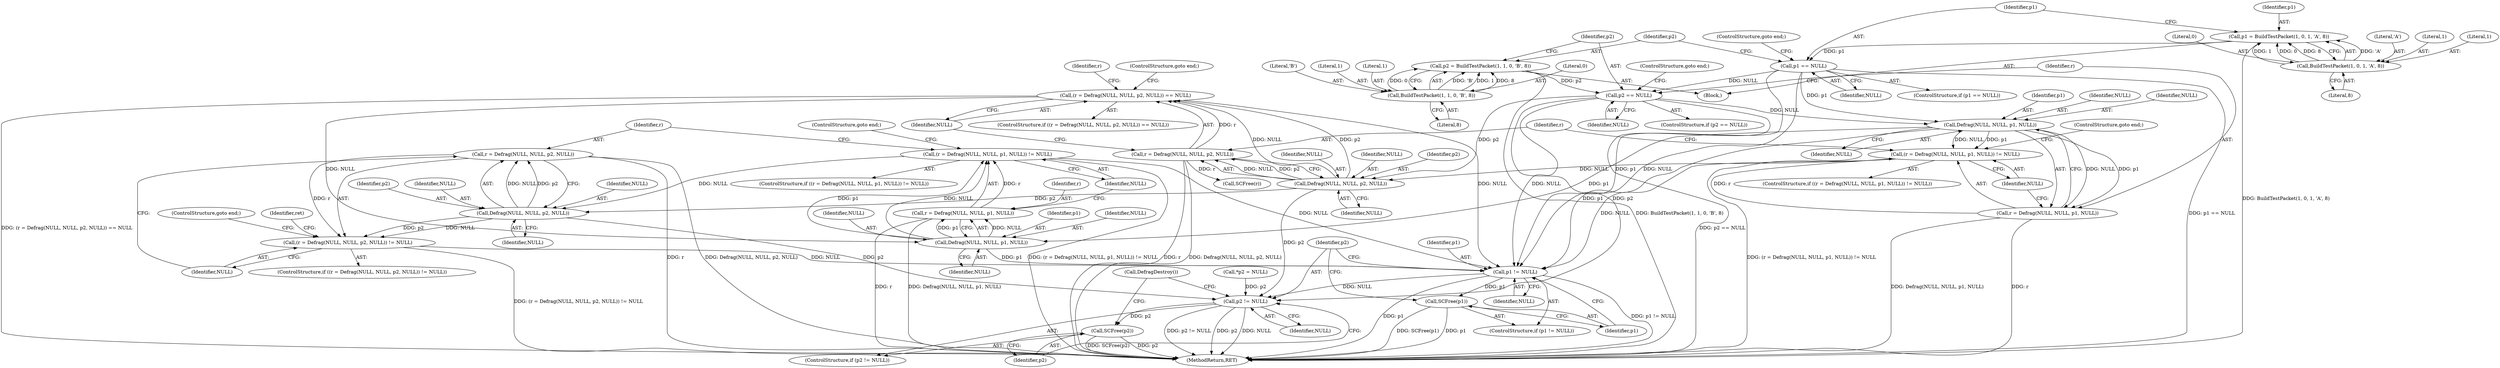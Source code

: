 digraph "1_suricata_4a04f814b15762eb446a5ead4d69d021512df6f8_11@pointer" {
"1000214" [label="(Call,r = Defrag(NULL, NULL, p2, NULL))"];
"1000216" [label="(Call,Defrag(NULL, NULL, p2, NULL))"];
"1000202" [label="(Call,(r = Defrag(NULL, NULL, p1, NULL)) != NULL)"];
"1000203" [label="(Call,r = Defrag(NULL, NULL, p1, NULL))"];
"1000205" [label="(Call,Defrag(NULL, NULL, p1, NULL))"];
"1000161" [label="(Call,(r = Defrag(NULL, NULL, p2, NULL)) == NULL)"];
"1000162" [label="(Call,r = Defrag(NULL, NULL, p2, NULL))"];
"1000164" [label="(Call,Defrag(NULL, NULL, p2, NULL))"];
"1000150" [label="(Call,(r = Defrag(NULL, NULL, p1, NULL)) != NULL)"];
"1000151" [label="(Call,r = Defrag(NULL, NULL, p1, NULL))"];
"1000153" [label="(Call,Defrag(NULL, NULL, p1, NULL))"];
"1000145" [label="(Call,p2 == NULL)"];
"1000136" [label="(Call,p2 = BuildTestPacket(1, 1, 0, 'B', 8))"];
"1000138" [label="(Call,BuildTestPacket(1, 1, 0, 'B', 8))"];
"1000132" [label="(Call,p1 == NULL)"];
"1000123" [label="(Call,p1 = BuildTestPacket(1, 0, 1, 'A', 8))"];
"1000125" [label="(Call,BuildTestPacket(1, 0, 1, 'A', 8))"];
"1000213" [label="(Call,(r = Defrag(NULL, NULL, p2, NULL)) != NULL)"];
"1000228" [label="(Call,p1 != NULL)"];
"1000231" [label="(Call,SCFree(p1))"];
"1000234" [label="(Call,p2 != NULL)"];
"1000237" [label="(Call,SCFree(p2))"];
"1000232" [label="(Identifier,p1)"];
"1000230" [label="(Identifier,NULL)"];
"1000217" [label="(Identifier,NULL)"];
"1000139" [label="(Literal,1)"];
"1000126" [label="(Literal,1)"];
"1000127" [label="(Literal,0)"];
"1000201" [label="(ControlStructure,if ((r = Defrag(NULL, NULL, p1, NULL)) != NULL))"];
"1000135" [label="(ControlStructure,goto end;)"];
"1000149" [label="(ControlStructure,if ((r = Defrag(NULL, NULL, p1, NULL)) != NULL))"];
"1000206" [label="(Identifier,NULL)"];
"1000209" [label="(Identifier,NULL)"];
"1000234" [label="(Call,p2 != NULL)"];
"1000157" [label="(Identifier,NULL)"];
"1000131" [label="(ControlStructure,if (p1 == NULL))"];
"1000211" [label="(ControlStructure,goto end;)"];
"1000221" [label="(Identifier,NULL)"];
"1000219" [label="(Identifier,p2)"];
"1000158" [label="(Identifier,NULL)"];
"1000132" [label="(Call,p1 == NULL)"];
"1000125" [label="(Call,BuildTestPacket(1, 0, 1, 'A', 8))"];
"1000239" [label="(Call,DefragDestroy())"];
"1000159" [label="(ControlStructure,goto end;)"];
"1000204" [label="(Identifier,r)"];
"1000238" [label="(Identifier,p2)"];
"1000161" [label="(Call,(r = Defrag(NULL, NULL, p2, NULL)) == NULL)"];
"1000144" [label="(ControlStructure,if (p2 == NULL))"];
"1000146" [label="(Identifier,p2)"];
"1000203" [label="(Call,r = Defrag(NULL, NULL, p1, NULL))"];
"1000233" [label="(ControlStructure,if (p2 != NULL))"];
"1000228" [label="(Call,p1 != NULL)"];
"1000160" [label="(ControlStructure,if ((r = Defrag(NULL, NULL, p2, NULL)) == NULL))"];
"1000166" [label="(Identifier,NULL)"];
"1000129" [label="(Literal,'A')"];
"1000153" [label="(Call,Defrag(NULL, NULL, p1, NULL))"];
"1000167" [label="(Identifier,p2)"];
"1000130" [label="(Literal,8)"];
"1000235" [label="(Identifier,p2)"];
"1000170" [label="(ControlStructure,goto end;)"];
"1000242" [label="(MethodReturn,RET)"];
"1000168" [label="(Identifier,NULL)"];
"1000215" [label="(Identifier,r)"];
"1000236" [label="(Identifier,NULL)"];
"1000208" [label="(Identifier,p1)"];
"1000133" [label="(Identifier,p1)"];
"1000218" [label="(Identifier,NULL)"];
"1000154" [label="(Identifier,NULL)"];
"1000136" [label="(Call,p2 = BuildTestPacket(1, 1, 0, 'B', 8))"];
"1000213" [label="(Call,(r = Defrag(NULL, NULL, p2, NULL)) != NULL)"];
"1000155" [label="(Identifier,NULL)"];
"1000111" [label="(Call,*p2 = NULL)"];
"1000145" [label="(Call,p2 == NULL)"];
"1000137" [label="(Identifier,p2)"];
"1000123" [label="(Call,p1 = BuildTestPacket(1, 0, 1, 'A', 8))"];
"1000162" [label="(Call,r = Defrag(NULL, NULL, p2, NULL))"];
"1000210" [label="(Identifier,NULL)"];
"1000212" [label="(ControlStructure,if ((r = Defrag(NULL, NULL, p2, NULL)) != NULL))"];
"1000152" [label="(Identifier,r)"];
"1000220" [label="(Identifier,NULL)"];
"1000164" [label="(Call,Defrag(NULL, NULL, p2, NULL))"];
"1000147" [label="(Identifier,NULL)"];
"1000205" [label="(Call,Defrag(NULL, NULL, p1, NULL))"];
"1000140" [label="(Literal,1)"];
"1000124" [label="(Identifier,p1)"];
"1000169" [label="(Identifier,NULL)"];
"1000222" [label="(ControlStructure,goto end;)"];
"1000134" [label="(Identifier,NULL)"];
"1000207" [label="(Identifier,NULL)"];
"1000216" [label="(Call,Defrag(NULL, NULL, p2, NULL))"];
"1000128" [label="(Literal,1)"];
"1000227" [label="(ControlStructure,if (p1 != NULL))"];
"1000224" [label="(Identifier,ret)"];
"1000138" [label="(Call,BuildTestPacket(1, 1, 0, 'B', 8))"];
"1000171" [label="(Call,SCFree(r))"];
"1000156" [label="(Identifier,p1)"];
"1000237" [label="(Call,SCFree(p2))"];
"1000202" [label="(Call,(r = Defrag(NULL, NULL, p1, NULL)) != NULL)"];
"1000172" [label="(Identifier,r)"];
"1000141" [label="(Literal,0)"];
"1000163" [label="(Identifier,r)"];
"1000148" [label="(ControlStructure,goto end;)"];
"1000105" [label="(Block,)"];
"1000231" [label="(Call,SCFree(p1))"];
"1000214" [label="(Call,r = Defrag(NULL, NULL, p2, NULL))"];
"1000151" [label="(Call,r = Defrag(NULL, NULL, p1, NULL))"];
"1000142" [label="(Literal,'B')"];
"1000143" [label="(Literal,8)"];
"1000229" [label="(Identifier,p1)"];
"1000165" [label="(Identifier,NULL)"];
"1000150" [label="(Call,(r = Defrag(NULL, NULL, p1, NULL)) != NULL)"];
"1000214" -> "1000213"  [label="AST: "];
"1000214" -> "1000216"  [label="CFG: "];
"1000215" -> "1000214"  [label="AST: "];
"1000216" -> "1000214"  [label="AST: "];
"1000221" -> "1000214"  [label="CFG: "];
"1000214" -> "1000242"  [label="DDG: Defrag(NULL, NULL, p2, NULL)"];
"1000214" -> "1000242"  [label="DDG: r"];
"1000214" -> "1000213"  [label="DDG: r"];
"1000216" -> "1000214"  [label="DDG: NULL"];
"1000216" -> "1000214"  [label="DDG: p2"];
"1000216" -> "1000220"  [label="CFG: "];
"1000217" -> "1000216"  [label="AST: "];
"1000218" -> "1000216"  [label="AST: "];
"1000219" -> "1000216"  [label="AST: "];
"1000220" -> "1000216"  [label="AST: "];
"1000216" -> "1000213"  [label="DDG: NULL"];
"1000216" -> "1000213"  [label="DDG: p2"];
"1000202" -> "1000216"  [label="DDG: NULL"];
"1000164" -> "1000216"  [label="DDG: p2"];
"1000216" -> "1000234"  [label="DDG: p2"];
"1000202" -> "1000201"  [label="AST: "];
"1000202" -> "1000210"  [label="CFG: "];
"1000203" -> "1000202"  [label="AST: "];
"1000210" -> "1000202"  [label="AST: "];
"1000211" -> "1000202"  [label="CFG: "];
"1000215" -> "1000202"  [label="CFG: "];
"1000202" -> "1000242"  [label="DDG: (r = Defrag(NULL, NULL, p1, NULL)) != NULL"];
"1000203" -> "1000202"  [label="DDG: r"];
"1000205" -> "1000202"  [label="DDG: NULL"];
"1000205" -> "1000202"  [label="DDG: p1"];
"1000202" -> "1000228"  [label="DDG: NULL"];
"1000203" -> "1000205"  [label="CFG: "];
"1000204" -> "1000203"  [label="AST: "];
"1000205" -> "1000203"  [label="AST: "];
"1000210" -> "1000203"  [label="CFG: "];
"1000203" -> "1000242"  [label="DDG: Defrag(NULL, NULL, p1, NULL)"];
"1000203" -> "1000242"  [label="DDG: r"];
"1000205" -> "1000203"  [label="DDG: NULL"];
"1000205" -> "1000203"  [label="DDG: p1"];
"1000205" -> "1000209"  [label="CFG: "];
"1000206" -> "1000205"  [label="AST: "];
"1000207" -> "1000205"  [label="AST: "];
"1000208" -> "1000205"  [label="AST: "];
"1000209" -> "1000205"  [label="AST: "];
"1000161" -> "1000205"  [label="DDG: NULL"];
"1000153" -> "1000205"  [label="DDG: p1"];
"1000205" -> "1000228"  [label="DDG: p1"];
"1000161" -> "1000160"  [label="AST: "];
"1000161" -> "1000169"  [label="CFG: "];
"1000162" -> "1000161"  [label="AST: "];
"1000169" -> "1000161"  [label="AST: "];
"1000170" -> "1000161"  [label="CFG: "];
"1000172" -> "1000161"  [label="CFG: "];
"1000161" -> "1000242"  [label="DDG: (r = Defrag(NULL, NULL, p2, NULL)) == NULL"];
"1000162" -> "1000161"  [label="DDG: r"];
"1000164" -> "1000161"  [label="DDG: NULL"];
"1000164" -> "1000161"  [label="DDG: p2"];
"1000161" -> "1000228"  [label="DDG: NULL"];
"1000162" -> "1000164"  [label="CFG: "];
"1000163" -> "1000162"  [label="AST: "];
"1000164" -> "1000162"  [label="AST: "];
"1000169" -> "1000162"  [label="CFG: "];
"1000162" -> "1000242"  [label="DDG: Defrag(NULL, NULL, p2, NULL)"];
"1000162" -> "1000242"  [label="DDG: r"];
"1000164" -> "1000162"  [label="DDG: NULL"];
"1000164" -> "1000162"  [label="DDG: p2"];
"1000162" -> "1000171"  [label="DDG: r"];
"1000164" -> "1000168"  [label="CFG: "];
"1000165" -> "1000164"  [label="AST: "];
"1000166" -> "1000164"  [label="AST: "];
"1000167" -> "1000164"  [label="AST: "];
"1000168" -> "1000164"  [label="AST: "];
"1000150" -> "1000164"  [label="DDG: NULL"];
"1000145" -> "1000164"  [label="DDG: p2"];
"1000164" -> "1000234"  [label="DDG: p2"];
"1000150" -> "1000149"  [label="AST: "];
"1000150" -> "1000158"  [label="CFG: "];
"1000151" -> "1000150"  [label="AST: "];
"1000158" -> "1000150"  [label="AST: "];
"1000159" -> "1000150"  [label="CFG: "];
"1000163" -> "1000150"  [label="CFG: "];
"1000150" -> "1000242"  [label="DDG: (r = Defrag(NULL, NULL, p1, NULL)) != NULL"];
"1000151" -> "1000150"  [label="DDG: r"];
"1000153" -> "1000150"  [label="DDG: NULL"];
"1000153" -> "1000150"  [label="DDG: p1"];
"1000150" -> "1000228"  [label="DDG: NULL"];
"1000151" -> "1000153"  [label="CFG: "];
"1000152" -> "1000151"  [label="AST: "];
"1000153" -> "1000151"  [label="AST: "];
"1000158" -> "1000151"  [label="CFG: "];
"1000151" -> "1000242"  [label="DDG: Defrag(NULL, NULL, p1, NULL)"];
"1000151" -> "1000242"  [label="DDG: r"];
"1000153" -> "1000151"  [label="DDG: NULL"];
"1000153" -> "1000151"  [label="DDG: p1"];
"1000153" -> "1000157"  [label="CFG: "];
"1000154" -> "1000153"  [label="AST: "];
"1000155" -> "1000153"  [label="AST: "];
"1000156" -> "1000153"  [label="AST: "];
"1000157" -> "1000153"  [label="AST: "];
"1000145" -> "1000153"  [label="DDG: NULL"];
"1000132" -> "1000153"  [label="DDG: p1"];
"1000153" -> "1000228"  [label="DDG: p1"];
"1000145" -> "1000144"  [label="AST: "];
"1000145" -> "1000147"  [label="CFG: "];
"1000146" -> "1000145"  [label="AST: "];
"1000147" -> "1000145"  [label="AST: "];
"1000148" -> "1000145"  [label="CFG: "];
"1000152" -> "1000145"  [label="CFG: "];
"1000145" -> "1000242"  [label="DDG: p2 == NULL"];
"1000136" -> "1000145"  [label="DDG: p2"];
"1000132" -> "1000145"  [label="DDG: NULL"];
"1000145" -> "1000228"  [label="DDG: NULL"];
"1000145" -> "1000234"  [label="DDG: p2"];
"1000136" -> "1000105"  [label="AST: "];
"1000136" -> "1000138"  [label="CFG: "];
"1000137" -> "1000136"  [label="AST: "];
"1000138" -> "1000136"  [label="AST: "];
"1000146" -> "1000136"  [label="CFG: "];
"1000136" -> "1000242"  [label="DDG: BuildTestPacket(1, 1, 0, 'B', 8)"];
"1000138" -> "1000136"  [label="DDG: 'B'"];
"1000138" -> "1000136"  [label="DDG: 1"];
"1000138" -> "1000136"  [label="DDG: 8"];
"1000138" -> "1000136"  [label="DDG: 0"];
"1000138" -> "1000143"  [label="CFG: "];
"1000139" -> "1000138"  [label="AST: "];
"1000140" -> "1000138"  [label="AST: "];
"1000141" -> "1000138"  [label="AST: "];
"1000142" -> "1000138"  [label="AST: "];
"1000143" -> "1000138"  [label="AST: "];
"1000132" -> "1000131"  [label="AST: "];
"1000132" -> "1000134"  [label="CFG: "];
"1000133" -> "1000132"  [label="AST: "];
"1000134" -> "1000132"  [label="AST: "];
"1000135" -> "1000132"  [label="CFG: "];
"1000137" -> "1000132"  [label="CFG: "];
"1000132" -> "1000242"  [label="DDG: p1 == NULL"];
"1000123" -> "1000132"  [label="DDG: p1"];
"1000132" -> "1000228"  [label="DDG: p1"];
"1000132" -> "1000228"  [label="DDG: NULL"];
"1000123" -> "1000105"  [label="AST: "];
"1000123" -> "1000125"  [label="CFG: "];
"1000124" -> "1000123"  [label="AST: "];
"1000125" -> "1000123"  [label="AST: "];
"1000133" -> "1000123"  [label="CFG: "];
"1000123" -> "1000242"  [label="DDG: BuildTestPacket(1, 0, 1, 'A', 8)"];
"1000125" -> "1000123"  [label="DDG: 'A'"];
"1000125" -> "1000123"  [label="DDG: 1"];
"1000125" -> "1000123"  [label="DDG: 0"];
"1000125" -> "1000123"  [label="DDG: 8"];
"1000125" -> "1000130"  [label="CFG: "];
"1000126" -> "1000125"  [label="AST: "];
"1000127" -> "1000125"  [label="AST: "];
"1000128" -> "1000125"  [label="AST: "];
"1000129" -> "1000125"  [label="AST: "];
"1000130" -> "1000125"  [label="AST: "];
"1000213" -> "1000212"  [label="AST: "];
"1000213" -> "1000221"  [label="CFG: "];
"1000221" -> "1000213"  [label="AST: "];
"1000222" -> "1000213"  [label="CFG: "];
"1000224" -> "1000213"  [label="CFG: "];
"1000213" -> "1000242"  [label="DDG: (r = Defrag(NULL, NULL, p2, NULL)) != NULL"];
"1000213" -> "1000228"  [label="DDG: NULL"];
"1000228" -> "1000227"  [label="AST: "];
"1000228" -> "1000230"  [label="CFG: "];
"1000229" -> "1000228"  [label="AST: "];
"1000230" -> "1000228"  [label="AST: "];
"1000232" -> "1000228"  [label="CFG: "];
"1000235" -> "1000228"  [label="CFG: "];
"1000228" -> "1000242"  [label="DDG: p1"];
"1000228" -> "1000242"  [label="DDG: p1 != NULL"];
"1000228" -> "1000231"  [label="DDG: p1"];
"1000228" -> "1000234"  [label="DDG: NULL"];
"1000231" -> "1000227"  [label="AST: "];
"1000231" -> "1000232"  [label="CFG: "];
"1000232" -> "1000231"  [label="AST: "];
"1000235" -> "1000231"  [label="CFG: "];
"1000231" -> "1000242"  [label="DDG: SCFree(p1)"];
"1000231" -> "1000242"  [label="DDG: p1"];
"1000234" -> "1000233"  [label="AST: "];
"1000234" -> "1000236"  [label="CFG: "];
"1000235" -> "1000234"  [label="AST: "];
"1000236" -> "1000234"  [label="AST: "];
"1000238" -> "1000234"  [label="CFG: "];
"1000239" -> "1000234"  [label="CFG: "];
"1000234" -> "1000242"  [label="DDG: p2"];
"1000234" -> "1000242"  [label="DDG: NULL"];
"1000234" -> "1000242"  [label="DDG: p2 != NULL"];
"1000111" -> "1000234"  [label="DDG: p2"];
"1000234" -> "1000237"  [label="DDG: p2"];
"1000237" -> "1000233"  [label="AST: "];
"1000237" -> "1000238"  [label="CFG: "];
"1000238" -> "1000237"  [label="AST: "];
"1000239" -> "1000237"  [label="CFG: "];
"1000237" -> "1000242"  [label="DDG: SCFree(p2)"];
"1000237" -> "1000242"  [label="DDG: p2"];
}
